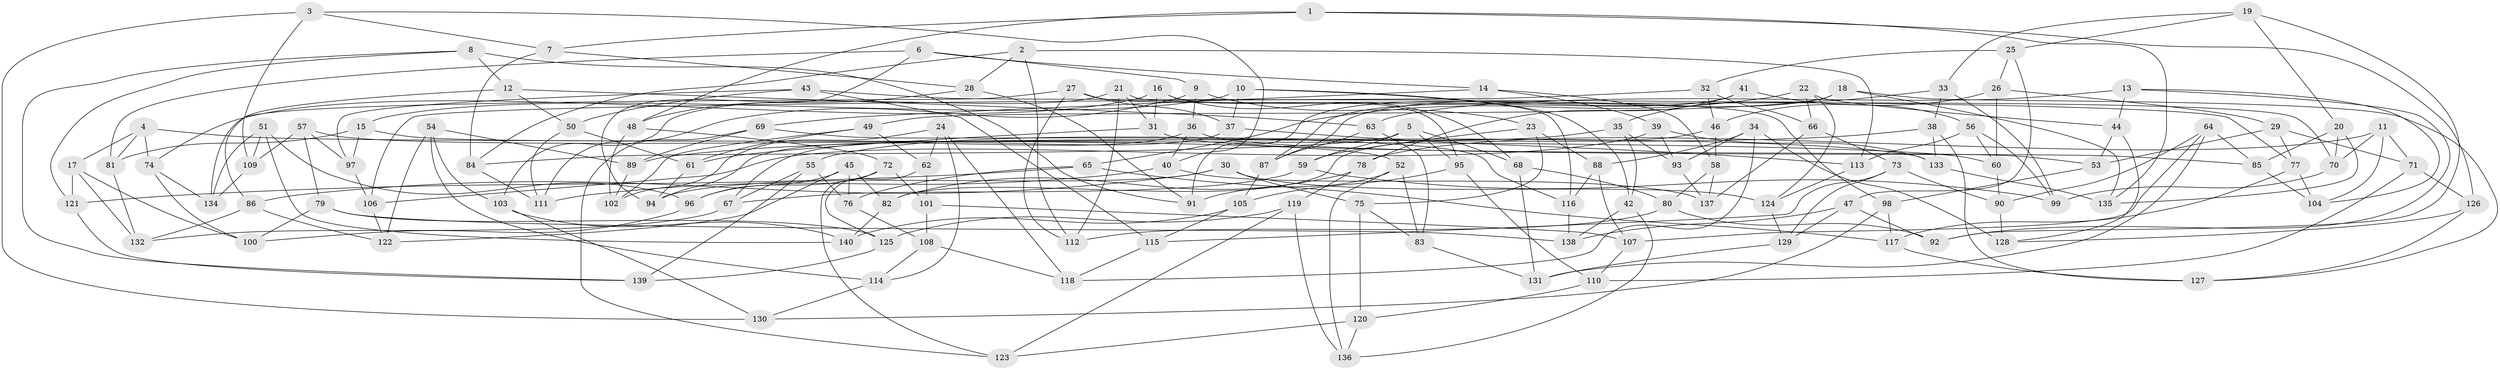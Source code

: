 // coarse degree distribution, {6: 0.5, 4: 0.43333333333333335, 3: 0.011111111111111112, 5: 0.05555555555555555}
// Generated by graph-tools (version 1.1) at 2025/42/03/06/25 10:42:23]
// undirected, 140 vertices, 280 edges
graph export_dot {
graph [start="1"]
  node [color=gray90,style=filled];
  1;
  2;
  3;
  4;
  5;
  6;
  7;
  8;
  9;
  10;
  11;
  12;
  13;
  14;
  15;
  16;
  17;
  18;
  19;
  20;
  21;
  22;
  23;
  24;
  25;
  26;
  27;
  28;
  29;
  30;
  31;
  32;
  33;
  34;
  35;
  36;
  37;
  38;
  39;
  40;
  41;
  42;
  43;
  44;
  45;
  46;
  47;
  48;
  49;
  50;
  51;
  52;
  53;
  54;
  55;
  56;
  57;
  58;
  59;
  60;
  61;
  62;
  63;
  64;
  65;
  66;
  67;
  68;
  69;
  70;
  71;
  72;
  73;
  74;
  75;
  76;
  77;
  78;
  79;
  80;
  81;
  82;
  83;
  84;
  85;
  86;
  87;
  88;
  89;
  90;
  91;
  92;
  93;
  94;
  95;
  96;
  97;
  98;
  99;
  100;
  101;
  102;
  103;
  104;
  105;
  106;
  107;
  108;
  109;
  110;
  111;
  112;
  113;
  114;
  115;
  116;
  117;
  118;
  119;
  120;
  121;
  122;
  123;
  124;
  125;
  126;
  127;
  128;
  129;
  130;
  131;
  132;
  133;
  134;
  135;
  136;
  137;
  138;
  139;
  140;
  1 -- 135;
  1 -- 48;
  1 -- 126;
  1 -- 7;
  2 -- 84;
  2 -- 113;
  2 -- 28;
  2 -- 112;
  3 -- 7;
  3 -- 109;
  3 -- 40;
  3 -- 130;
  4 -- 60;
  4 -- 81;
  4 -- 17;
  4 -- 74;
  5 -- 68;
  5 -- 84;
  5 -- 59;
  5 -- 95;
  6 -- 14;
  6 -- 81;
  6 -- 94;
  6 -- 9;
  7 -- 84;
  7 -- 28;
  8 -- 139;
  8 -- 91;
  8 -- 121;
  8 -- 12;
  9 -- 36;
  9 -- 23;
  9 -- 111;
  10 -- 116;
  10 -- 42;
  10 -- 15;
  10 -- 37;
  11 -- 104;
  11 -- 78;
  11 -- 70;
  11 -- 71;
  12 -- 86;
  12 -- 63;
  12 -- 50;
  13 -- 92;
  13 -- 63;
  13 -- 104;
  13 -- 44;
  14 -- 58;
  14 -- 69;
  14 -- 39;
  15 -- 81;
  15 -- 52;
  15 -- 97;
  16 -- 68;
  16 -- 74;
  16 -- 31;
  16 -- 95;
  17 -- 121;
  17 -- 100;
  17 -- 132;
  18 -- 127;
  18 -- 135;
  18 -- 87;
  18 -- 49;
  19 -- 33;
  19 -- 20;
  19 -- 25;
  19 -- 92;
  20 -- 135;
  20 -- 85;
  20 -- 70;
  21 -- 112;
  21 -- 70;
  21 -- 31;
  21 -- 103;
  22 -- 65;
  22 -- 66;
  22 -- 124;
  22 -- 44;
  23 -- 75;
  23 -- 88;
  23 -- 59;
  24 -- 118;
  24 -- 102;
  24 -- 114;
  24 -- 62;
  25 -- 32;
  25 -- 26;
  25 -- 47;
  26 -- 29;
  26 -- 60;
  26 -- 46;
  27 -- 98;
  27 -- 134;
  27 -- 112;
  27 -- 37;
  28 -- 48;
  28 -- 91;
  29 -- 71;
  29 -- 77;
  29 -- 53;
  30 -- 75;
  30 -- 124;
  30 -- 86;
  30 -- 94;
  31 -- 53;
  31 -- 61;
  32 -- 46;
  32 -- 106;
  32 -- 66;
  33 -- 99;
  33 -- 35;
  33 -- 38;
  34 -- 88;
  34 -- 118;
  34 -- 128;
  34 -- 93;
  35 -- 93;
  35 -- 55;
  35 -- 42;
  36 -- 94;
  36 -- 40;
  36 -- 85;
  37 -- 67;
  37 -- 113;
  38 -- 89;
  38 -- 133;
  38 -- 127;
  39 -- 133;
  39 -- 106;
  39 -- 93;
  40 -- 111;
  40 -- 137;
  41 -- 78;
  41 -- 91;
  41 -- 87;
  41 -- 56;
  42 -- 136;
  42 -- 138;
  43 -- 50;
  43 -- 77;
  43 -- 115;
  43 -- 97;
  44 -- 128;
  44 -- 53;
  45 -- 82;
  45 -- 96;
  45 -- 122;
  45 -- 76;
  46 -- 82;
  46 -- 58;
  47 -- 138;
  47 -- 92;
  47 -- 129;
  48 -- 72;
  48 -- 102;
  49 -- 62;
  49 -- 102;
  49 -- 61;
  50 -- 61;
  50 -- 111;
  51 -- 109;
  51 -- 134;
  51 -- 140;
  51 -- 96;
  52 -- 91;
  52 -- 136;
  52 -- 83;
  53 -- 98;
  54 -- 114;
  54 -- 103;
  54 -- 122;
  54 -- 89;
  55 -- 67;
  55 -- 76;
  55 -- 139;
  56 -- 60;
  56 -- 113;
  56 -- 99;
  57 -- 109;
  57 -- 97;
  57 -- 133;
  57 -- 79;
  58 -- 80;
  58 -- 137;
  59 -- 67;
  59 -- 99;
  60 -- 90;
  61 -- 94;
  62 -- 101;
  62 -- 125;
  63 -- 87;
  63 -- 83;
  64 -- 85;
  64 -- 107;
  64 -- 90;
  64 -- 131;
  65 -- 76;
  65 -- 121;
  65 -- 117;
  66 -- 137;
  66 -- 73;
  67 -- 132;
  68 -- 131;
  68 -- 80;
  69 -- 89;
  69 -- 116;
  69 -- 123;
  70 -- 99;
  71 -- 126;
  71 -- 110;
  72 -- 101;
  72 -- 96;
  72 -- 123;
  73 -- 129;
  73 -- 115;
  73 -- 90;
  74 -- 134;
  74 -- 100;
  75 -- 120;
  75 -- 83;
  76 -- 108;
  77 -- 104;
  77 -- 117;
  78 -- 82;
  78 -- 119;
  79 -- 125;
  79 -- 138;
  79 -- 100;
  80 -- 112;
  80 -- 92;
  81 -- 132;
  82 -- 140;
  83 -- 131;
  84 -- 111;
  85 -- 104;
  86 -- 122;
  86 -- 132;
  87 -- 105;
  88 -- 116;
  88 -- 107;
  89 -- 102;
  90 -- 128;
  93 -- 137;
  95 -- 110;
  95 -- 105;
  96 -- 100;
  97 -- 106;
  98 -- 117;
  98 -- 130;
  101 -- 108;
  101 -- 107;
  103 -- 140;
  103 -- 130;
  105 -- 115;
  105 -- 140;
  106 -- 122;
  107 -- 110;
  108 -- 118;
  108 -- 114;
  109 -- 134;
  110 -- 120;
  113 -- 124;
  114 -- 130;
  115 -- 118;
  116 -- 138;
  117 -- 127;
  119 -- 125;
  119 -- 136;
  119 -- 123;
  120 -- 136;
  120 -- 123;
  121 -- 139;
  124 -- 129;
  125 -- 139;
  126 -- 128;
  126 -- 127;
  129 -- 131;
  133 -- 135;
}
